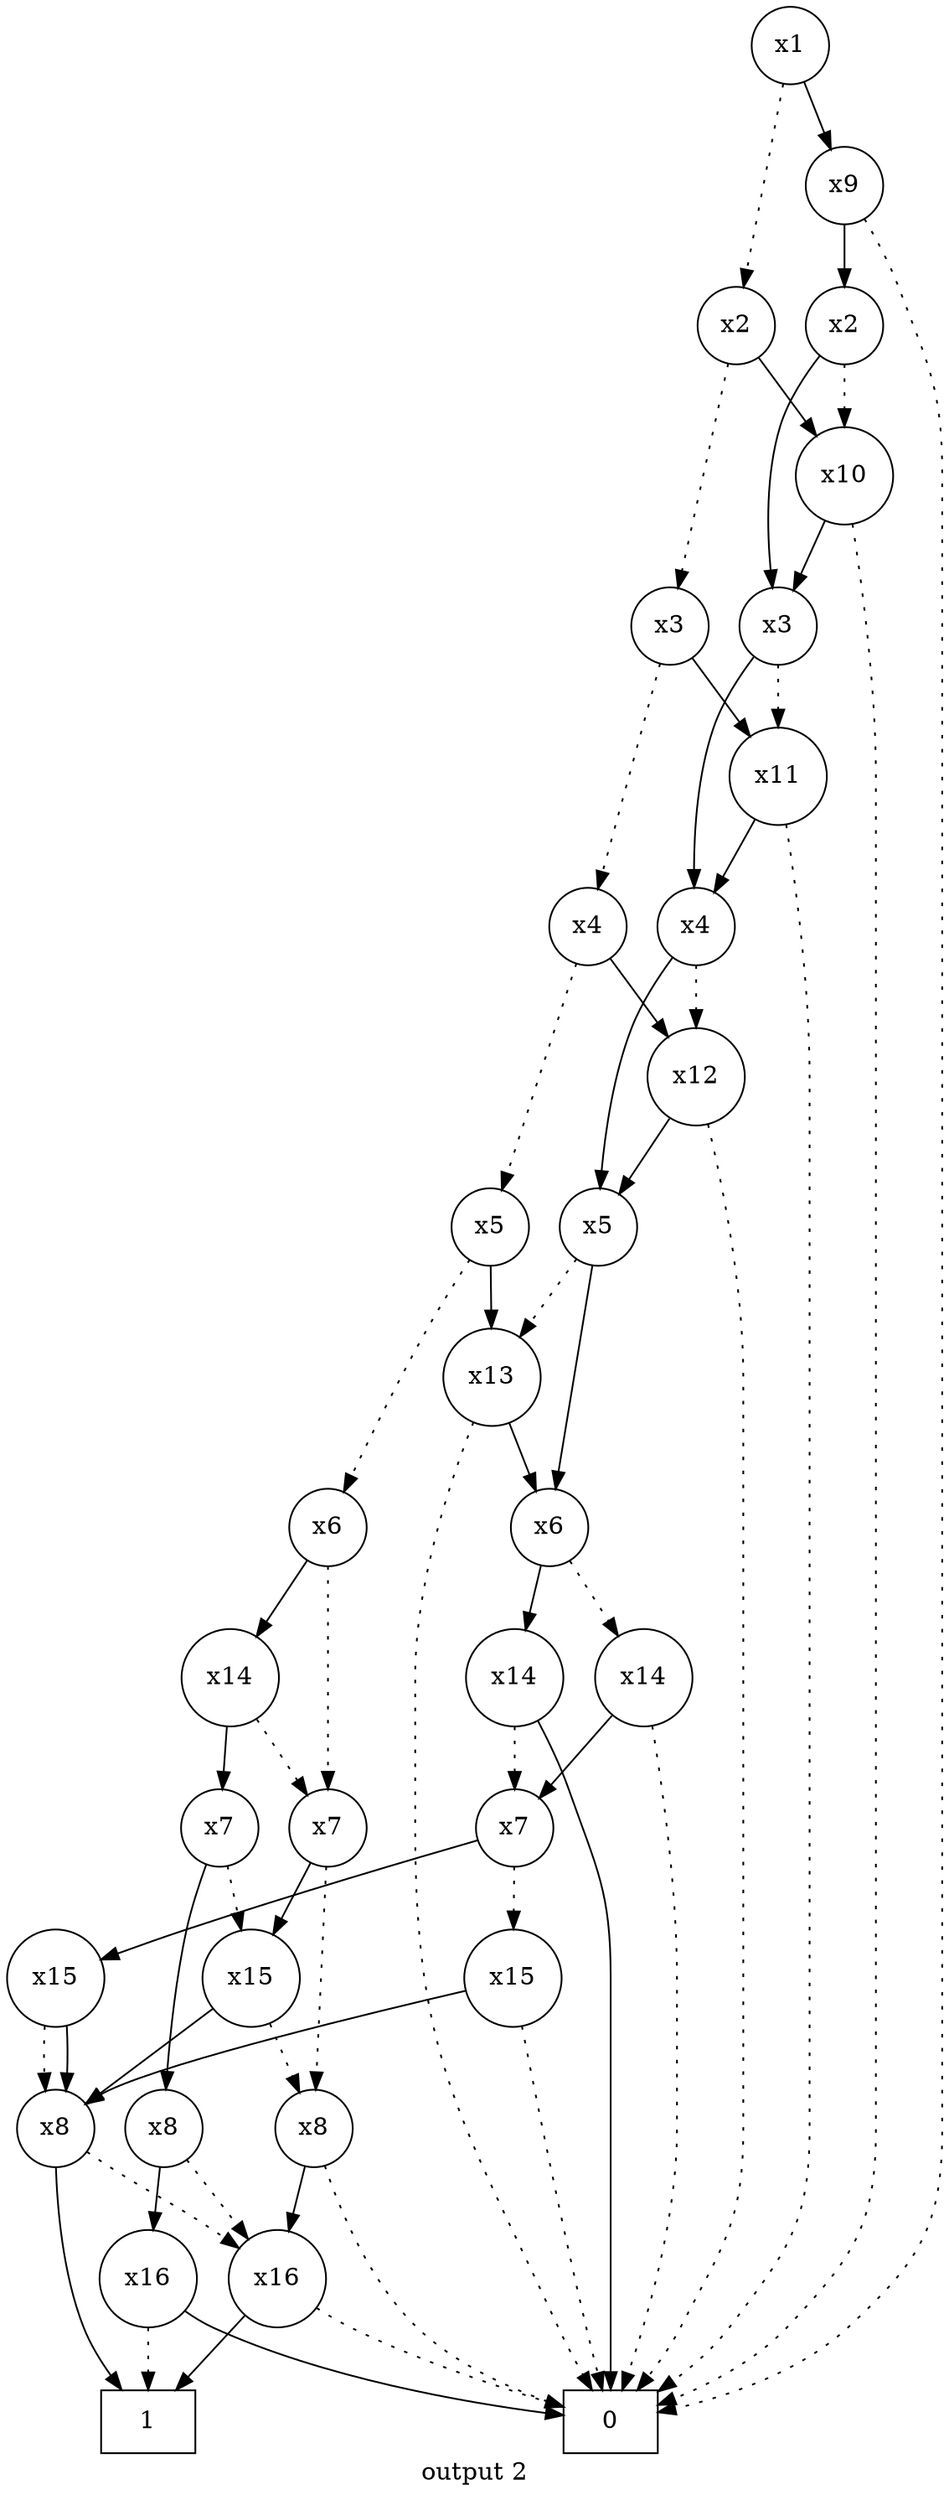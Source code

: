 digraph BDD {
	label = "output 2";
	node [shape=circle];
    "0x55bcd1683340" [label="x1"];
    "0x55bcd1683340" -> "0x55bcd1681d60" [style=dotted];
    "0x55bcd1681d60" [label="x2"];
    "0x55bcd1681d60" -> "0x55bcd1680fc0" [style=dotted];
    "0x55bcd1680fc0" [label="x3"];
    "0x55bcd1680fc0" -> "0x55bcd167ffd0" [style=dotted];
    "0x55bcd167ffd0" [label="x4"];
    "0x55bcd167ffd0" -> "0x55bcd167f9c0" [style=dotted];
    "0x55bcd167f9c0" [label="x5"];
    "0x55bcd167f9c0" -> "0x55bcd167ef90" [style=dotted];
    "0x55bcd167ef90" [label="x6"];
    "0x55bcd167ef90" -> "0x55bcd167ec90" [style=dotted];
    "0x55bcd167ec90" [label="x7"];
    "0x55bcd167ec90" -> "0x55bcd1628320" [style=dotted];
    "0x55bcd1628320" [label="x8"];
    "0x55bcd1628320" -> "0x55bcd15cdec0" [style=dotted];
    "0x55bcd15cdec0" [shape=box, label="0"];
    "0x55bcd1628320" -> "0x55bcd15d1890" [style=solid];
    "0x55bcd15d1890" [label="x16"];
    "0x55bcd15d1890" -> "0x55bcd15cdec0" [style=dotted];
    "0x55bcd15d1890" -> "0x55bcd15cdf10" [style=solid];
    "0x55bcd15cdf10" [shape=box, label="1"];
    "0x55bcd167ec90" -> "0x55bcd167ea90" [style=solid];
    "0x55bcd167ea90" [label="x15"];
    "0x55bcd167ea90" -> "0x55bcd1628320" [style=dotted];
    "0x55bcd167ea90" -> "0x55bcd1628930" [style=solid];
    "0x55bcd1628930" [label="x8"];
    "0x55bcd1628930" -> "0x55bcd15d1890" [style=dotted];
    "0x55bcd1628930" -> "0x55bcd15cdf10" [style=solid];
    "0x55bcd167ef90" -> "0x55bcd167ed90" [style=solid];
    "0x55bcd167ed90" [label="x14"];
    "0x55bcd167ed90" -> "0x55bcd167ec90" [style=dotted];
    "0x55bcd167ed90" -> "0x55bcd167eb90" [style=solid];
    "0x55bcd167eb90" [label="x7"];
    "0x55bcd167eb90" -> "0x55bcd167ea90" [style=dotted];
    "0x55bcd167eb90" -> "0x55bcd1628730" [style=solid];
    "0x55bcd1628730" [label="x8"];
    "0x55bcd1628730" -> "0x55bcd15d1890" [style=dotted];
    "0x55bcd1628730" -> "0x55bcd16283d0" [style=solid];
    "0x55bcd16283d0" [label="x16"];
    "0x55bcd16283d0" -> "0x55bcd15cdf10" [style=dotted];
    "0x55bcd16283d0" -> "0x55bcd15cdec0" [style=solid];
    "0x55bcd167f9c0" -> "0x55bcd1635710" [style=solid];
    "0x55bcd1635710" [label="x13"];
    "0x55bcd1635710" -> "0x55bcd15cdec0" [style=dotted];
    "0x55bcd1635710" -> "0x55bcd16350d0" [style=solid];
    "0x55bcd16350d0" [label="x6"];
    "0x55bcd16350d0" -> "0x55bcd1634fe0" [style=dotted];
    "0x55bcd1634fe0" [label="x14"];
    "0x55bcd1634fe0" -> "0x55bcd15cdec0" [style=dotted];
    "0x55bcd1634fe0" -> "0x55bcd1634e00" [style=solid];
    "0x55bcd1634e00" [label="x7"];
    "0x55bcd1634e00" -> "0x55bcd1634950" [style=dotted];
    "0x55bcd1634950" [label="x15"];
    "0x55bcd1634950" -> "0x55bcd15cdec0" [style=dotted];
    "0x55bcd1634950" -> "0x55bcd1628930" [style=solid];
    "0x55bcd1634e00" -> "0x55bcd1634d10" [style=solid];
    "0x55bcd1634d10" [label="x15"];
    "0x55bcd1634d10" -> "0x55bcd1628930" [style=dotted];
    "0x55bcd1634d10" -> "0x55bcd1628930" [style=solid];
    "0x55bcd16350d0" -> "0x55bcd1634ef0" [style=solid];
    "0x55bcd1634ef0" [label="x14"];
    "0x55bcd1634ef0" -> "0x55bcd1634e00" [style=dotted];
    "0x55bcd1634ef0" -> "0x55bcd15cdec0" [style=solid];
    "0x55bcd167ffd0" -> "0x55bcd1635df0" [style=solid];
    "0x55bcd1635df0" [label="x12"];
    "0x55bcd1635df0" -> "0x55bcd15cdec0" [style=dotted];
    "0x55bcd1635df0" -> "0x55bcd1635a30" [style=solid];
    "0x55bcd1635a30" [label="x5"];
    "0x55bcd1635a30" -> "0x55bcd1635710" [style=dotted];
    "0x55bcd1635a30" -> "0x55bcd16350d0" [style=solid];
    "0x55bcd1680fc0" -> "0x55bcd1636de0" [style=solid];
    "0x55bcd1636de0" [label="x11"];
    "0x55bcd1636de0" -> "0x55bcd15cdec0" [style=dotted];
    "0x55bcd1636de0" -> "0x55bcd1636cf0" [style=solid];
    "0x55bcd1636cf0" [label="x4"];
    "0x55bcd1636cf0" -> "0x55bcd1635df0" [style=dotted];
    "0x55bcd1636cf0" -> "0x55bcd1635a30" [style=solid];
    "0x55bcd1681d60" -> "0x55bcd1637d80" [style=solid];
    "0x55bcd1637d80" [label="x10"];
    "0x55bcd1637d80" -> "0x55bcd15cdec0" [style=dotted];
    "0x55bcd1637d80" -> "0x55bcd1637650" [style=solid];
    "0x55bcd1637650" [label="x3"];
    "0x55bcd1637650" -> "0x55bcd1636de0" [style=dotted];
    "0x55bcd1637650" -> "0x55bcd1636cf0" [style=solid];
    "0x55bcd1683340" -> "0x55bcd1639400" [style=solid];
    "0x55bcd1639400" [label="x9"];
    "0x55bcd1639400" -> "0x55bcd15cdec0" [style=dotted];
    "0x55bcd1639400" -> "0x55bcd1638c30" [style=solid];
    "0x55bcd1638c30" [label="x2"];
    "0x55bcd1638c30" -> "0x55bcd1637d80" [style=dotted];
    "0x55bcd1638c30" -> "0x55bcd1637650" [style=solid];
}
